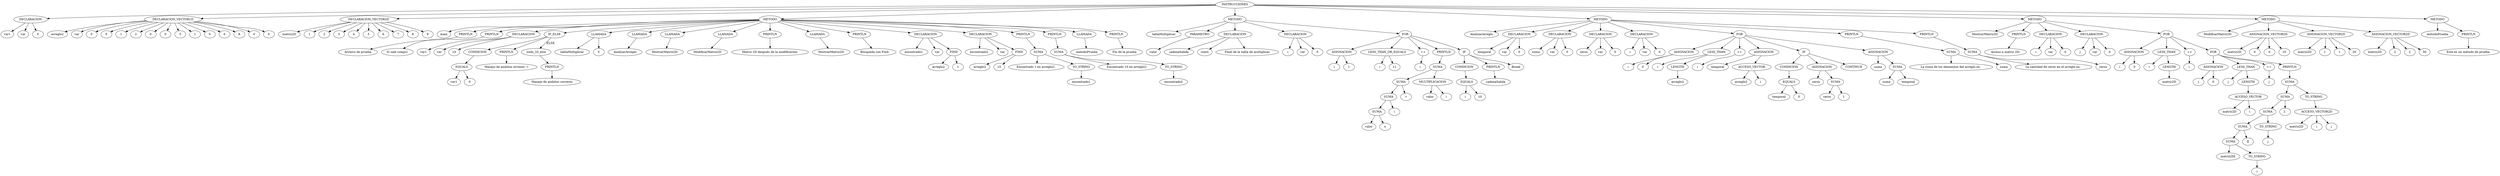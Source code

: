 digraph G {
nodo_r[label="INSTRUCCIONES"];
nodo_0[label="DECLARACION"];
nodo_0_id[label="var1"];
nodo_0 -> nodo_0_id;
nodo_0_muta[label="var"];
nodo_0 -> nodo_0_muta;
nodo_1[label="0"];
nodo_0 -> nodo_1;
nodo_r -> nodo_0;
nodo_2[label="DECLARACION_VECTOR1D"];
nodo_2_id[label="arreglo2"];
nodo_2 -> nodo_2_id;
nodo_2_muta[label="var"];
nodo_2 -> nodo_2_muta;
nodo_3[label="0"];
nodo_2 -> nodo_3;
nodo_4[label="0"];
nodo_2 -> nodo_4;
nodo_5[label="1"];
nodo_2 -> nodo_5;
nodo_6[label="2"];
nodo_2 -> nodo_6;
nodo_7[label="0"];
nodo_2 -> nodo_7;
nodo_8[label="0"];
nodo_2 -> nodo_8;
nodo_9[label="5"];
nodo_2 -> nodo_9;
nodo_10[label="1"];
nodo_2 -> nodo_10;
nodo_11[label="0"];
nodo_2 -> nodo_11;
nodo_12[label="0"];
nodo_2 -> nodo_12;
nodo_13[label="8"];
nodo_2 -> nodo_13;
nodo_14[label="0"];
nodo_2 -> nodo_14;
nodo_15[label="0"];
nodo_2 -> nodo_15;
nodo_r -> nodo_2;
nodo_16[label="DECLARACION_VECTOR2D"];
nodo_16_id[label="matriz2D"];
nodo_16 -> nodo_16_id;
nodo_16 -> nodo_17;
nodo_17[label="1"];
nodo_16 -> nodo_18;
nodo_18[label="2"];
nodo_16 -> nodo_19;
nodo_19[label="3"];
nodo_16 -> nodo_20;
nodo_20[label="4"];
nodo_16 -> nodo_21;
nodo_21[label="5"];
nodo_16 -> nodo_22;
nodo_22[label="6"];
nodo_16 -> nodo_23;
nodo_23[label="7"];
nodo_16 -> nodo_24;
nodo_24[label="8"];
nodo_16 -> nodo_25;
nodo_25[label="9"];
nodo_r -> nodo_16;
nodo_26[label="METODO"];
nodo_26_id[label="main"]
nodo_26 -> nodo_26_id
nodo_26 -> nodo_27;
nodo_27[label="PRINTLN"];
nodo_28[label="Archivo de prueba"];
nodo_27 -> nodo_28;
nodo_26 -> nodo_29;
nodo_29[label="PRINTLN"];
nodo_30[label="Si sale compi1"];
nodo_29 -> nodo_30;
nodo_26 -> nodo_31;
nodo_31[label="DECLARACION"];
nodo_31_id[label="var1"];
nodo_31 -> nodo_31_id;
nodo_31_muta[label="var"];
nodo_31 -> nodo_31_muta;
nodo_32[label="10"];
nodo_31 -> nodo_32;
nodo_26 -> nodo_33;
nodo_33[label="IF_ELSE"];
nodo_33_cond[label="CONDICION"];
nodo_33 -> nodo_33_cond;
nodo_33_cond -> nodo_34;nodo_34[label="EQUALS"];
nodo_35[label="var1"];
nodo_34 -> nodo_35;
nodo_36[label="0"];
nodo_34 -> nodo_36;nodo_37[label="PRINTLN"];
nodo_38[label="Manejo de ambitos erroneo :'("];
nodo_37 -> nodo_38;nodo_39[label="PRINTLN"];
nodo_40[label="Manejo de ambitos correcto"];
nodo_39 -> nodo_40;
nodo_33 -> nodo_33_else[label="ELSE"];
nodo_33 -> nodo_37;
nodo_33_else -> nodo_39;
nodo_26 -> nodo_41;
nodo_41[label="LLAMADA"];
nodo_41_id[label="tablaMultiplicar"]
nodo_41 -> nodo_41_id
nodo_41 -> nodo_42;
nodo_42[label="5"];
nodo_26 -> nodo_43;
nodo_43[label="LLAMADA"];
nodo_43_id[label="AnalizarArreglo"]
nodo_43 -> nodo_43_id
nodo_26 -> nodo_44;
nodo_44[label="LLAMADA"];
nodo_44_id[label="MostrarMatriz2D"]
nodo_44 -> nodo_44_id
nodo_26 -> nodo_45;
nodo_45[label="LLAMADA"];
nodo_45_id[label="ModificarMatriz2D"]
nodo_45 -> nodo_45_id
nodo_26 -> nodo_46;
nodo_46[label="PRINTLN"];
nodo_47[label="Matriz 2D después de la modificación:"];
nodo_46 -> nodo_47;
nodo_26 -> nodo_48;
nodo_48[label="LLAMADA"];
nodo_48_id[label="MostrarMatriz2D"]
nodo_48 -> nodo_48_id
nodo_26 -> nodo_49;
nodo_49[label="PRINTLN"];
nodo_50[label="Búsqueda con Find:"];
nodo_49 -> nodo_50;
nodo_26 -> nodo_51;
nodo_51[label="DECLARACION"];
nodo_51_id[label="encontrado1"];
nodo_51 -> nodo_51_id;
nodo_51_muta[label="var"];
nodo_51 -> nodo_51_muta;
nodo_52[label="FIND"];
nodo_52_id[label="arreglo2"];
nodo_52 -> nodo_52_id;
nodo_53[label="1"];
nodo_52 -> nodo_53;
nodo_51 -> nodo_52;
nodo_26 -> nodo_54;
nodo_54[label="DECLARACION"];
nodo_54_id[label="encontrado2"];
nodo_54 -> nodo_54_id;
nodo_54_muta[label="var"];
nodo_54 -> nodo_54_muta;
nodo_55[label="FIND"];
nodo_55_id[label="arreglo2"];
nodo_55 -> nodo_55_id;
nodo_56[label="10"];
nodo_55 -> nodo_56;
nodo_54 -> nodo_55;
nodo_26 -> nodo_57;
nodo_57[label="PRINTLN"];
nodo_58[label="SUMA"];
nodo_59[label="Encontrado 1 en arreglo2: "];
nodo_58 -> nodo_59;
nodo_60[label="TO_STRING"];
nodo_60 -> nodo_61;
nodo_61[label="encontrado1"];
nodo_58 -> nodo_60;
nodo_57 -> nodo_58;
nodo_26 -> nodo_62;
nodo_62[label="PRINTLN"];
nodo_63[label="SUMA"];
nodo_64[label="Encontrado 10 en arreglo2: "];
nodo_63 -> nodo_64;
nodo_65[label="TO_STRING"];
nodo_65 -> nodo_66;
nodo_66[label="encontrado2"];
nodo_63 -> nodo_65;
nodo_62 -> nodo_63;
nodo_26 -> nodo_67;
nodo_67[label="LLAMADA"];
nodo_67_id[label="metodoPrueba"]
nodo_67 -> nodo_67_id
nodo_26 -> nodo_68;
nodo_68[label="PRINTLN"];
nodo_69[label="Fin de la prueba"];
nodo_68 -> nodo_69;
nodo_r -> nodo_26;
nodo_70[label="METODO"];
nodo_70_id[label="tablaMultiplicar"]
nodo_70 -> nodo_70_id
nodo_71[label="PARAMETRO"];
nodo_70 -> nodo_71
nodo_71_id[label="valor"]
nodo_71 -> nodo_71_id
nodo_70 -> nodo_72;
nodo_72[label="DECLARACION"];
nodo_72_id[label="cadenaSalida"];
nodo_72 -> nodo_72_id;
nodo_72_muta[label="const"];
nodo_72 -> nodo_72_muta;
nodo_73[label="Final de la tabla de multiplicar"];
nodo_72 -> nodo_73;
nodo_70 -> nodo_74;
nodo_74[label="DECLARACION"];
nodo_74_id[label="i"];
nodo_74 -> nodo_74_id;
nodo_74_muta[label="var"];
nodo_74 -> nodo_74_muta;
nodo_75[label="0"];
nodo_74 -> nodo_75;
nodo_70 -> nodo_76;
nodo_76[label="FOR"];
nodo_77[label="ASIGNACION"];
nodo_77_id[label="i"]
nodo_77 -> nodo_77_id
nodo_78[label="1"];
nodo_77 -> nodo_78;
nodo_76 -> nodo_77;
nodo_79[label="LESS_THAN_OR_EQUALS"];
nodo_80[label="i"];
nodo_79 -> nodo_80;
nodo_81[label="11"];
nodo_79 -> nodo_81;
nodo_76 -> nodo_79;
nodo_82[label="++"];
nodo_82_id[label="i"];
nodo_82 -> nodo_82_id;
nodo_76 -> nodo_82;
nodo_83[label="PRINTLN"];
nodo_84[label="SUMA"];
nodo_85[label="SUMA"];
nodo_86[label="SUMA"];
nodo_87[label="SUMA"];
nodo_88[label="valor"];
nodo_87 -> nodo_88;
nodo_89[label=" x "];
nodo_87 -> nodo_89;
nodo_86 -> nodo_87;
nodo_90[label="i"];
nodo_86 -> nodo_90;
nodo_85 -> nodo_86;
nodo_91[label=" = "];
nodo_85 -> nodo_91;
nodo_84 -> nodo_85;
nodo_92[label="MULTIPLICACION"];
nodo_93[label="valor"];
nodo_92 -> nodo_93;
nodo_94[label="i"];
nodo_92 -> nodo_94;
nodo_84 -> nodo_92;
nodo_83 -> nodo_84;
nodo_76 -> nodo_83;
nodo_95[label="IF"];
nodo_95_cond[label="CONDICION"];
nodo_95 -> nodo_95_cond;
nodo_95_cond -> nodo_96;nodo_96[label="EQUALS"];
nodo_97[label="i"];
nodo_96 -> nodo_97;
nodo_98[label="10"];
nodo_96 -> nodo_98;nodo_99[label="PRINTLN"];
nodo_100[label="cadenaSalida"];
nodo_99 -> nodo_100;nodo_101[label="Break"]
nodo_95 -> nodo_99;
nodo_95 -> nodo_101;
nodo_76 -> nodo_95;
nodo_r -> nodo_70;
nodo_102[label="METODO"];
nodo_102_id[label="AnalizarArreglo"]
nodo_102 -> nodo_102_id
nodo_102 -> nodo_103;
nodo_103[label="DECLARACION"];
nodo_103_id[label="temporal"];
nodo_103 -> nodo_103_id;
nodo_103_muta[label="var"];
nodo_103 -> nodo_103_muta;
nodo_104[label="0"];
nodo_103 -> nodo_104;
nodo_102 -> nodo_105;
nodo_105[label="DECLARACION"];
nodo_105_id[label="suma"];
nodo_105 -> nodo_105_id;
nodo_105_muta[label="var"];
nodo_105 -> nodo_105_muta;
nodo_106[label="0"];
nodo_105 -> nodo_106;
nodo_102 -> nodo_107;
nodo_107[label="DECLARACION"];
nodo_107_id[label="ceros"];
nodo_107 -> nodo_107_id;
nodo_107_muta[label="var"];
nodo_107 -> nodo_107_muta;
nodo_108[label="0"];
nodo_107 -> nodo_108;
nodo_102 -> nodo_109;
nodo_109[label="DECLARACION"];
nodo_109_id[label="i"];
nodo_109 -> nodo_109_id;
nodo_109_muta[label="var"];
nodo_109 -> nodo_109_muta;
nodo_110[label="0"];
nodo_109 -> nodo_110;
nodo_102 -> nodo_111;
nodo_111[label="FOR"];
nodo_112[label="ASIGNACION"];
nodo_112_id[label="i"]
nodo_112 -> nodo_112_id
nodo_113[label="0"];
nodo_112 -> nodo_113;
nodo_111 -> nodo_112;
nodo_114[label="LESS_THAN"];
nodo_115[label="i"];
nodo_114 -> nodo_115;
nodo_116[label="LENGTH"];
nodo_116 -> nodo_117;
nodo_117[label="arreglo2"];
nodo_114 -> nodo_116;
nodo_111 -> nodo_114;
nodo_118[label="++"];
nodo_118_id[label="i"];
nodo_118 -> nodo_118_id;
nodo_111 -> nodo_118;
nodo_119[label="ASIGNACION"];
nodo_119_id[label="temporal"]
nodo_119 -> nodo_119_id
nodo_120[label="ACCESO_VECTOR"];
nodo_120_id[label="arreglo2"];
nodo_120 -> nodo_120_id;
nodo_121[label="i"];
nodo_120 -> nodo_121;
nodo_119 -> nodo_120;
nodo_111 -> nodo_119;
nodo_122[label="IF"];
nodo_122_cond[label="CONDICION"];
nodo_122 -> nodo_122_cond;
nodo_122_cond -> nodo_123;nodo_123[label="EQUALS"];
nodo_124[label="temporal"];
nodo_123 -> nodo_124;
nodo_125[label="0"];
nodo_123 -> nodo_125;nodo_126[label="ASIGNACION"];
nodo_126_id[label="ceros"]
nodo_126 -> nodo_126_id
nodo_127[label="SUMA"];
nodo_128[label="ceros"];
nodo_127 -> nodo_128;
nodo_129[label="1"];
nodo_127 -> nodo_129;
nodo_126 -> nodo_127;nodo_130[label="CONTINUE"];
nodo_122 -> nodo_126;
nodo_122 -> nodo_130;
nodo_111 -> nodo_122;
nodo_131[label="ASIGNACION"];
nodo_131_id[label="suma"]
nodo_131 -> nodo_131_id
nodo_132[label="SUMA"];
nodo_133[label="suma"];
nodo_132 -> nodo_133;
nodo_134[label="temporal"];
nodo_132 -> nodo_134;
nodo_131 -> nodo_132;
nodo_111 -> nodo_131;
nodo_102 -> nodo_135;
nodo_135[label="PRINTLN"];
nodo_136[label="SUMA"];
nodo_137[label="La suma de los elementos del arreglo es: "];
nodo_136 -> nodo_137;
nodo_138[label="suma"];
nodo_136 -> nodo_138;
nodo_135 -> nodo_136;
nodo_102 -> nodo_139;
nodo_139[label="PRINTLN"];
nodo_140[label="SUMA"];
nodo_141[label="La cantidad de ceros en el arreglo es: "];
nodo_140 -> nodo_141;
nodo_142[label="ceros"];
nodo_140 -> nodo_142;
nodo_139 -> nodo_140;
nodo_r -> nodo_102;
nodo_143[label="METODO"];
nodo_143_id[label="MostrarMatriz2D"]
nodo_143 -> nodo_143_id
nodo_143 -> nodo_144;
nodo_144[label="PRINTLN"];
nodo_145[label="Acceso a matriz 2D:"];
nodo_144 -> nodo_145;
nodo_143 -> nodo_146;
nodo_146[label="DECLARACION"];
nodo_146_id[label="i"];
nodo_146 -> nodo_146_id;
nodo_146_muta[label="var"];
nodo_146 -> nodo_146_muta;
nodo_147[label="0"];
nodo_146 -> nodo_147;
nodo_143 -> nodo_148;
nodo_148[label="DECLARACION"];
nodo_148_id[label="j"];
nodo_148 -> nodo_148_id;
nodo_148_muta[label="var"];
nodo_148 -> nodo_148_muta;
nodo_149[label="0"];
nodo_148 -> nodo_149;
nodo_143 -> nodo_150;
nodo_150[label="FOR"];
nodo_151[label="ASIGNACION"];
nodo_151_id[label="i"]
nodo_151 -> nodo_151_id
nodo_152[label="0"];
nodo_151 -> nodo_152;
nodo_150 -> nodo_151;
nodo_153[label="LESS_THAN"];
nodo_154[label="i"];
nodo_153 -> nodo_154;
nodo_155[label="LENGTH"];
nodo_155 -> nodo_156;
nodo_156[label="matriz2D"];
nodo_153 -> nodo_155;
nodo_150 -> nodo_153;
nodo_157[label="++"];
nodo_157_id[label="i"];
nodo_157 -> nodo_157_id;
nodo_150 -> nodo_157;
nodo_158[label="FOR"];
nodo_159[label="ASIGNACION"];
nodo_159_id[label="j"]
nodo_159 -> nodo_159_id
nodo_160[label="0"];
nodo_159 -> nodo_160;
nodo_158 -> nodo_159;
nodo_161[label="LESS_THAN"];
nodo_162[label="j"];
nodo_161 -> nodo_162;
nodo_163[label="LENGTH"];
nodo_163 -> nodo_164;
nodo_164[label="ACCESO_VECTOR"];
nodo_164_id[label="matriz2D"];
nodo_164 -> nodo_164_id;
nodo_165[label="i"];
nodo_164 -> nodo_165;
nodo_161 -> nodo_163;
nodo_158 -> nodo_161;
nodo_166[label="++"];
nodo_166_id[label="j"];
nodo_166 -> nodo_166_id;
nodo_158 -> nodo_166;
nodo_167[label="PRINTLN"];
nodo_168[label="SUMA"];
nodo_169[label="SUMA"];
nodo_170[label="SUMA"];
nodo_171[label="SUMA"];
nodo_172[label="SUMA"];
nodo_173[label="matriz2D["];
nodo_172 -> nodo_173;
nodo_174[label="TO_STRING"];
nodo_174 -> nodo_175;
nodo_175[label="i"];
nodo_172 -> nodo_174;
nodo_171 -> nodo_172;
nodo_176[label="]["];
nodo_171 -> nodo_176;
nodo_170 -> nodo_171;
nodo_177[label="TO_STRING"];
nodo_177 -> nodo_178;
nodo_178[label="j"];
nodo_170 -> nodo_177;
nodo_169 -> nodo_170;
nodo_179[label="]: "];
nodo_169 -> nodo_179;
nodo_168 -> nodo_169;
nodo_180[label="TO_STRING"];
nodo_180 -> nodo_181;
nodo_181[label="ACCESO_VECTOR2D"];
nodo_181_id[label="matriz2D"];
nodo_181 -> nodo_181_id;
nodo_182[label="i"];
nodo_181 -> nodo_182;
nodo_183[label="j"];
nodo_181 -> nodo_183;
nodo_168 -> nodo_180;
nodo_167 -> nodo_168;
nodo_158 -> nodo_167;
nodo_150 -> nodo_158;
nodo_r -> nodo_143;
nodo_184[label="METODO"];
nodo_184_id[label="ModificarMatriz2D"]
nodo_184 -> nodo_184_id
nodo_184 -> nodo_185;
nodo_185[label="ASIGNACION_VECTOR2D"];
nodo_185_id[label="matriz2D"];
nodo_185 -> nodo_185_id;
nodo_186[label="0"];
nodo_185 -> nodo_186;
nodo_187[label="0"];
nodo_185 -> nodo_187;
nodo_188[label="10"];
nodo_185 -> nodo_188;
nodo_184 -> nodo_189;
nodo_189[label="ASIGNACION_VECTOR2D"];
nodo_189_id[label="matriz2D"];
nodo_189 -> nodo_189_id;
nodo_190[label="1"];
nodo_189 -> nodo_190;
nodo_191[label="1"];
nodo_189 -> nodo_191;
nodo_192[label="20"];
nodo_189 -> nodo_192;
nodo_184 -> nodo_193;
nodo_193[label="ASIGNACION_VECTOR2D"];
nodo_193_id[label="matriz2D"];
nodo_193 -> nodo_193_id;
nodo_194[label="2"];
nodo_193 -> nodo_194;
nodo_195[label="2"];
nodo_193 -> nodo_195;
nodo_196[label="30"];
nodo_193 -> nodo_196;
nodo_r -> nodo_184;
nodo_197[label="METODO"];
nodo_197_id[label="metodoPrueba"]
nodo_197 -> nodo_197_id
nodo_197 -> nodo_198;
nodo_198[label="PRINTLN"];
nodo_199[label="Este es un método de prueba."];
nodo_198 -> nodo_199;
nodo_r -> nodo_197;
}